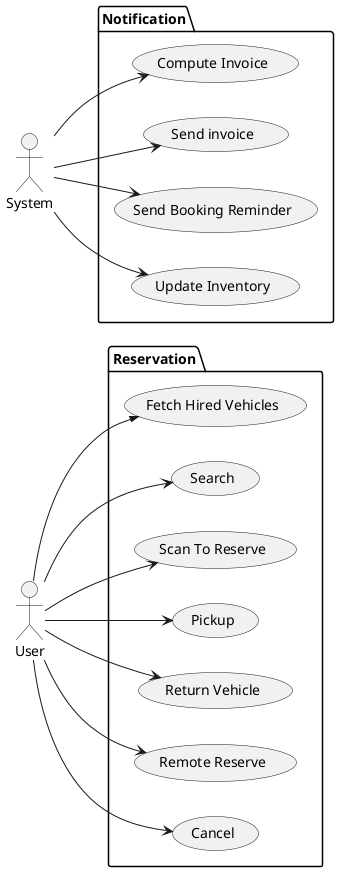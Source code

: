@startuml
left to right direction
actor "User" as usr
package Reservation {
usecase "Search" as uc1
usecase "Scan To Reserve" as uc2
usecase "Pickup" as uc3
usecase "Return Vehicle" as uc4
usecase "Remote Reserve" as uc5
usecase "Cancel" as uc6
usecase "Fetch Hired Vehicles" as uc7
}
usr --> uc1
usr --> uc2
usr --> uc3
usr --> uc4
usr --> uc5
usr --> uc6
usr ->> uc7


left to right direction
actor "System" as sys
package Notification {
usecase "Compute Invoice" as suc1
usecase "Send invoice" as suc2
usecase "Send Booking Reminder" as suc3
usecase "Update Inventory" as suc4
}
sys --> suc1
sys --> suc2
sys --> suc3
sys --> suc4

@enduml